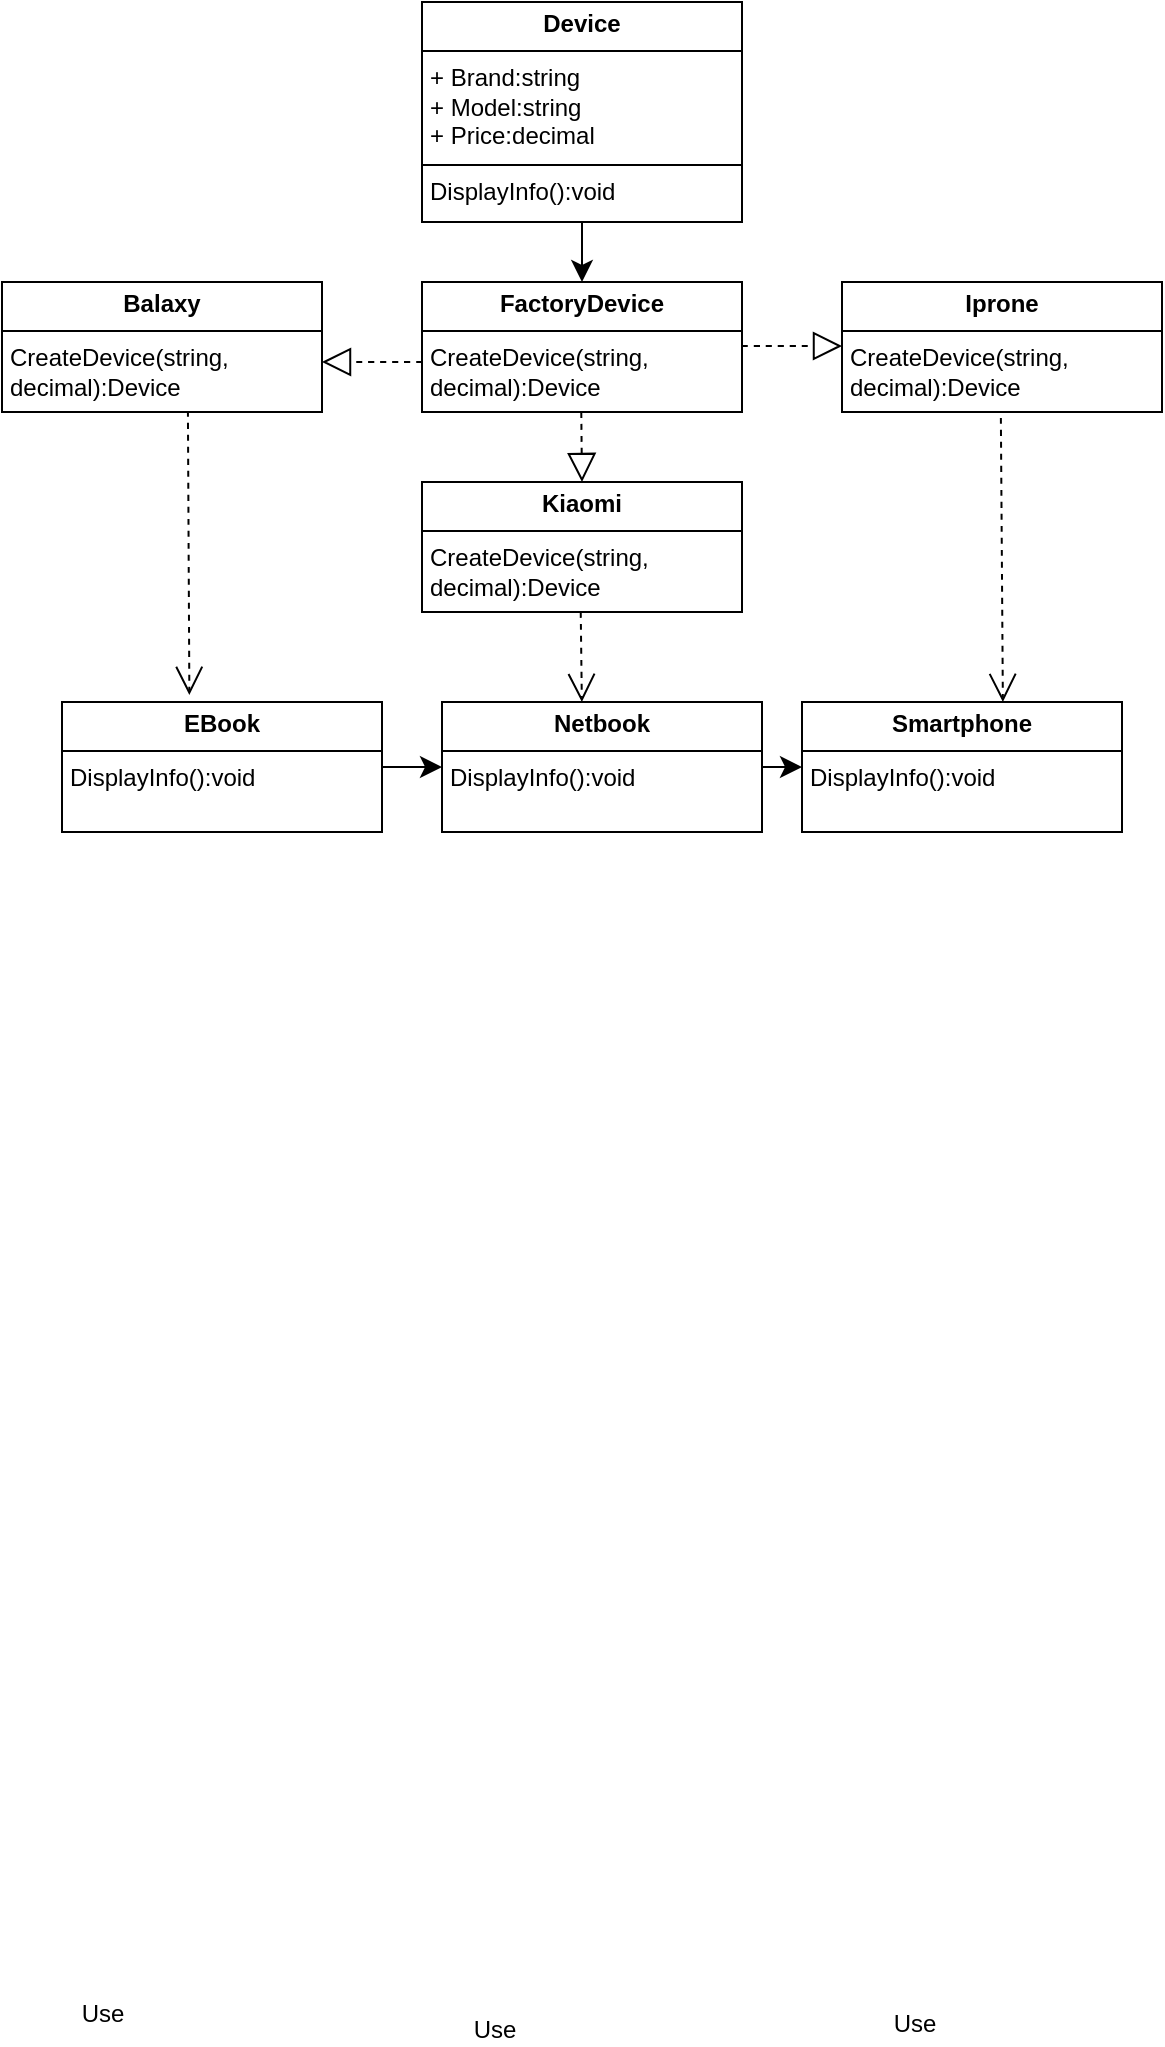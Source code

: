 <mxfile version="24.2.2" type="device">
  <diagram id="C5RBs43oDa-KdzZeNtuy" name="Page-1">
    <mxGraphModel dx="729" dy="856" grid="1" gridSize="10" guides="1" tooltips="1" connect="1" arrows="1" fold="1" page="1" pageScale="1" pageWidth="827" pageHeight="1169" math="0" shadow="0">
      <root>
        <mxCell id="WIyWlLk6GJQsqaUBKTNV-0" />
        <mxCell id="WIyWlLk6GJQsqaUBKTNV-1" parent="WIyWlLk6GJQsqaUBKTNV-0" />
        <mxCell id="Gomy5uen-iEBXMDuMJya-32" style="edgeStyle=none;curved=1;rounded=0;orthogonalLoop=1;jettySize=auto;html=1;entryX=0.5;entryY=0;entryDx=0;entryDy=0;fontSize=12;startSize=8;endSize=8;" edge="1" parent="WIyWlLk6GJQsqaUBKTNV-1" source="Gomy5uen-iEBXMDuMJya-4" target="Gomy5uen-iEBXMDuMJya-6">
          <mxGeometry relative="1" as="geometry" />
        </mxCell>
        <mxCell id="Gomy5uen-iEBXMDuMJya-4" value="&lt;p style=&quot;margin:0px;margin-top:4px;text-align:center;&quot;&gt;&lt;b&gt;Device&lt;/b&gt;&lt;/p&gt;&lt;hr size=&quot;1&quot; style=&quot;border-style:solid;&quot;&gt;&lt;p style=&quot;margin:0px;margin-left:4px;&quot;&gt;+ Brand:string&lt;/p&gt;&lt;p style=&quot;margin:0px;margin-left:4px;&quot;&gt;+ Model:string&lt;/p&gt;&lt;p style=&quot;margin:0px;margin-left:4px;&quot;&gt;+ Price:decimal&lt;/p&gt;&lt;hr size=&quot;1&quot; style=&quot;border-style:solid;&quot;&gt;&lt;p style=&quot;margin:0px;margin-left:4px;&quot;&gt;DisplayInfo():void&lt;/p&gt;" style="verticalAlign=top;align=left;overflow=fill;html=1;whiteSpace=wrap;" vertex="1" parent="WIyWlLk6GJQsqaUBKTNV-1">
          <mxGeometry x="360" y="10" width="160" height="110" as="geometry" />
        </mxCell>
        <mxCell id="Gomy5uen-iEBXMDuMJya-6" value="&lt;p style=&quot;margin:0px;margin-top:4px;text-align:center;&quot;&gt;&lt;b&gt;FactoryDevice&lt;/b&gt;&lt;/p&gt;&lt;hr size=&quot;1&quot; style=&quot;border-style:solid;&quot;&gt;&lt;p style=&quot;margin:0px;margin-left:4px;&quot;&gt;CreateDevice(string, decimal):Device&lt;br&gt;&lt;/p&gt;&lt;hr size=&quot;1&quot; style=&quot;border-style:solid;&quot;&gt;&lt;p style=&quot;margin:0px;margin-left:4px;&quot;&gt;&lt;br&gt;&lt;/p&gt;" style="verticalAlign=top;align=left;overflow=fill;html=1;whiteSpace=wrap;" vertex="1" parent="WIyWlLk6GJQsqaUBKTNV-1">
          <mxGeometry x="360" y="150" width="160" height="65" as="geometry" />
        </mxCell>
        <mxCell id="Gomy5uen-iEBXMDuMJya-9" value="&lt;p style=&quot;margin:0px;margin-top:4px;text-align:center;&quot;&gt;&lt;b&gt;Balaxy&lt;/b&gt;&lt;/p&gt;&lt;hr size=&quot;1&quot; style=&quot;border-style:solid;&quot;&gt;&lt;p style=&quot;margin:0px;margin-left:4px;&quot;&gt;CreateDevice(string, decimal):Device&lt;br&gt;&lt;/p&gt;&lt;hr size=&quot;1&quot; style=&quot;border-style:solid;&quot;&gt;&lt;p style=&quot;margin:0px;margin-left:4px;&quot;&gt;&lt;br&gt;&lt;/p&gt;" style="verticalAlign=top;align=left;overflow=fill;html=1;whiteSpace=wrap;" vertex="1" parent="WIyWlLk6GJQsqaUBKTNV-1">
          <mxGeometry x="150" y="150" width="160" height="65" as="geometry" />
        </mxCell>
        <mxCell id="Gomy5uen-iEBXMDuMJya-10" value="&lt;p style=&quot;margin:0px;margin-top:4px;text-align:center;&quot;&gt;&lt;b&gt;Kiaomi&lt;/b&gt;&lt;/p&gt;&lt;hr size=&quot;1&quot; style=&quot;border-style:solid;&quot;&gt;&lt;p style=&quot;margin:0px;margin-left:4px;&quot;&gt;CreateDevice(string, decimal):Device&lt;br&gt;&lt;/p&gt;&lt;hr size=&quot;1&quot; style=&quot;border-style:solid;&quot;&gt;&lt;p style=&quot;margin:0px;margin-left:4px;&quot;&gt;&lt;br&gt;&lt;/p&gt;" style="verticalAlign=top;align=left;overflow=fill;html=1;whiteSpace=wrap;" vertex="1" parent="WIyWlLk6GJQsqaUBKTNV-1">
          <mxGeometry x="360" y="250" width="160" height="65" as="geometry" />
        </mxCell>
        <mxCell id="Gomy5uen-iEBXMDuMJya-11" value="&lt;p style=&quot;margin:0px;margin-top:4px;text-align:center;&quot;&gt;&lt;b&gt;Iprone&lt;/b&gt;&lt;/p&gt;&lt;hr size=&quot;1&quot; style=&quot;border-style:solid;&quot;&gt;&lt;p style=&quot;margin:0px;margin-left:4px;&quot;&gt;CreateDevice(string, decimal):Device&lt;br&gt;&lt;/p&gt;&lt;hr size=&quot;1&quot; style=&quot;border-style:solid;&quot;&gt;&lt;p style=&quot;margin:0px;margin-left:4px;&quot;&gt;&lt;br&gt;&lt;/p&gt;" style="verticalAlign=top;align=left;overflow=fill;html=1;whiteSpace=wrap;" vertex="1" parent="WIyWlLk6GJQsqaUBKTNV-1">
          <mxGeometry x="570" y="150" width="160" height="65" as="geometry" />
        </mxCell>
        <mxCell id="Gomy5uen-iEBXMDuMJya-33" style="edgeStyle=none;curved=1;rounded=0;orthogonalLoop=1;jettySize=auto;html=1;entryX=0;entryY=0.5;entryDx=0;entryDy=0;fontSize=12;startSize=8;endSize=8;" edge="1" parent="WIyWlLk6GJQsqaUBKTNV-1" source="Gomy5uen-iEBXMDuMJya-12" target="Gomy5uen-iEBXMDuMJya-13">
          <mxGeometry relative="1" as="geometry" />
        </mxCell>
        <mxCell id="Gomy5uen-iEBXMDuMJya-12" value="&lt;p style=&quot;margin:0px;margin-top:4px;text-align:center;&quot;&gt;&lt;b&gt;EBook&lt;/b&gt;&lt;/p&gt;&lt;hr size=&quot;1&quot; style=&quot;border-style:solid;&quot;&gt;&lt;p style=&quot;margin:0px;margin-left:4px;&quot;&gt;DisplayInfo():void&lt;/p&gt;&lt;p style=&quot;margin:0px;margin-left:4px;&quot;&gt;&lt;br&gt;&lt;/p&gt;" style="verticalAlign=top;align=left;overflow=fill;html=1;whiteSpace=wrap;" vertex="1" parent="WIyWlLk6GJQsqaUBKTNV-1">
          <mxGeometry x="180" y="360" width="160" height="65" as="geometry" />
        </mxCell>
        <mxCell id="Gomy5uen-iEBXMDuMJya-34" style="edgeStyle=none;curved=1;rounded=0;orthogonalLoop=1;jettySize=auto;html=1;entryX=0;entryY=0.5;entryDx=0;entryDy=0;fontSize=12;startSize=8;endSize=8;" edge="1" parent="WIyWlLk6GJQsqaUBKTNV-1" source="Gomy5uen-iEBXMDuMJya-13" target="Gomy5uen-iEBXMDuMJya-14">
          <mxGeometry relative="1" as="geometry" />
        </mxCell>
        <mxCell id="Gomy5uen-iEBXMDuMJya-13" value="&lt;p style=&quot;margin:0px;margin-top:4px;text-align:center;&quot;&gt;&lt;b&gt;Netbook&lt;/b&gt;&lt;/p&gt;&lt;hr size=&quot;1&quot; style=&quot;border-style:solid;&quot;&gt;&lt;p style=&quot;margin:0px;margin-left:4px;&quot;&gt;DisplayInfo():void&lt;/p&gt;&lt;p style=&quot;margin:0px;margin-left:4px;&quot;&gt;&lt;br&gt;&lt;/p&gt;" style="verticalAlign=top;align=left;overflow=fill;html=1;whiteSpace=wrap;" vertex="1" parent="WIyWlLk6GJQsqaUBKTNV-1">
          <mxGeometry x="370" y="360" width="160" height="65" as="geometry" />
        </mxCell>
        <mxCell id="Gomy5uen-iEBXMDuMJya-14" value="&lt;p style=&quot;margin:0px;margin-top:4px;text-align:center;&quot;&gt;&lt;b&gt;Smartphone&lt;/b&gt;&lt;/p&gt;&lt;hr size=&quot;1&quot; style=&quot;border-style:solid;&quot;&gt;&lt;p style=&quot;margin:0px;margin-left:4px;&quot;&gt;DisplayInfo():void&lt;/p&gt;&lt;p style=&quot;margin:0px;margin-left:4px;&quot;&gt;&lt;br&gt;&lt;/p&gt;" style="verticalAlign=top;align=left;overflow=fill;html=1;whiteSpace=wrap;" vertex="1" parent="WIyWlLk6GJQsqaUBKTNV-1">
          <mxGeometry x="550" y="360" width="160" height="65" as="geometry" />
        </mxCell>
        <mxCell id="Gomy5uen-iEBXMDuMJya-17" value="" style="endArrow=block;dashed=1;endFill=0;endSize=12;html=1;rounded=0;fontSize=12;curved=1;" edge="1" parent="WIyWlLk6GJQsqaUBKTNV-1">
          <mxGeometry width="160" relative="1" as="geometry">
            <mxPoint x="520" y="182" as="sourcePoint" />
            <mxPoint x="570" y="182" as="targetPoint" />
          </mxGeometry>
        </mxCell>
        <mxCell id="Gomy5uen-iEBXMDuMJya-20" value="" style="endArrow=block;dashed=1;endFill=0;endSize=12;html=1;rounded=0;fontSize=12;curved=1;" edge="1" parent="WIyWlLk6GJQsqaUBKTNV-1">
          <mxGeometry width="160" relative="1" as="geometry">
            <mxPoint x="360" y="190" as="sourcePoint" />
            <mxPoint x="310" y="190" as="targetPoint" />
          </mxGeometry>
        </mxCell>
        <mxCell id="Gomy5uen-iEBXMDuMJya-21" value="" style="endArrow=block;dashed=1;endFill=0;endSize=12;html=1;rounded=0;fontSize=12;curved=1;" edge="1" parent="WIyWlLk6GJQsqaUBKTNV-1">
          <mxGeometry width="160" relative="1" as="geometry">
            <mxPoint x="439.64" y="215" as="sourcePoint" />
            <mxPoint x="440" y="250" as="targetPoint" />
          </mxGeometry>
        </mxCell>
        <mxCell id="Gomy5uen-iEBXMDuMJya-25" value="Use" style="endArrow=open;endSize=12;dashed=1;html=1;rounded=0;fontSize=12;curved=1;entryX=0.398;entryY=-0.054;entryDx=0;entryDy=0;entryPerimeter=0;exitX=0.581;exitY=0.992;exitDx=0;exitDy=0;exitPerimeter=0;" edge="1" parent="WIyWlLk6GJQsqaUBKTNV-1" source="Gomy5uen-iEBXMDuMJya-9" target="Gomy5uen-iEBXMDuMJya-12">
          <mxGeometry x="1" y="-675" width="160" relative="1" as="geometry">
            <mxPoint x="240" y="215" as="sourcePoint" />
            <mxPoint x="240" y="315" as="targetPoint" />
            <mxPoint x="631" y="656" as="offset" />
          </mxGeometry>
        </mxCell>
        <mxCell id="Gomy5uen-iEBXMDuMJya-26" value="Use" style="endArrow=open;endSize=12;dashed=1;html=1;rounded=0;fontSize=12;curved=1;exitX=0.581;exitY=0.992;exitDx=0;exitDy=0;exitPerimeter=0;" edge="1" parent="WIyWlLk6GJQsqaUBKTNV-1">
          <mxGeometry x="1" y="-675" width="160" relative="1" as="geometry">
            <mxPoint x="439.37" y="315" as="sourcePoint" />
            <mxPoint x="439.93" y="360" as="targetPoint" />
            <mxPoint x="631" y="656" as="offset" />
          </mxGeometry>
        </mxCell>
        <mxCell id="Gomy5uen-iEBXMDuMJya-27" value="Use" style="endArrow=open;endSize=12;dashed=1;html=1;rounded=0;fontSize=12;curved=1;entryX=0.398;entryY=-0.054;entryDx=0;entryDy=0;entryPerimeter=0;exitX=0.581;exitY=0.992;exitDx=0;exitDy=0;exitPerimeter=0;" edge="1" parent="WIyWlLk6GJQsqaUBKTNV-1">
          <mxGeometry x="1" y="-675" width="160" relative="1" as="geometry">
            <mxPoint x="649.44" y="218" as="sourcePoint" />
            <mxPoint x="650.44" y="360" as="targetPoint" />
            <mxPoint x="631" y="656" as="offset" />
          </mxGeometry>
        </mxCell>
      </root>
    </mxGraphModel>
  </diagram>
</mxfile>
